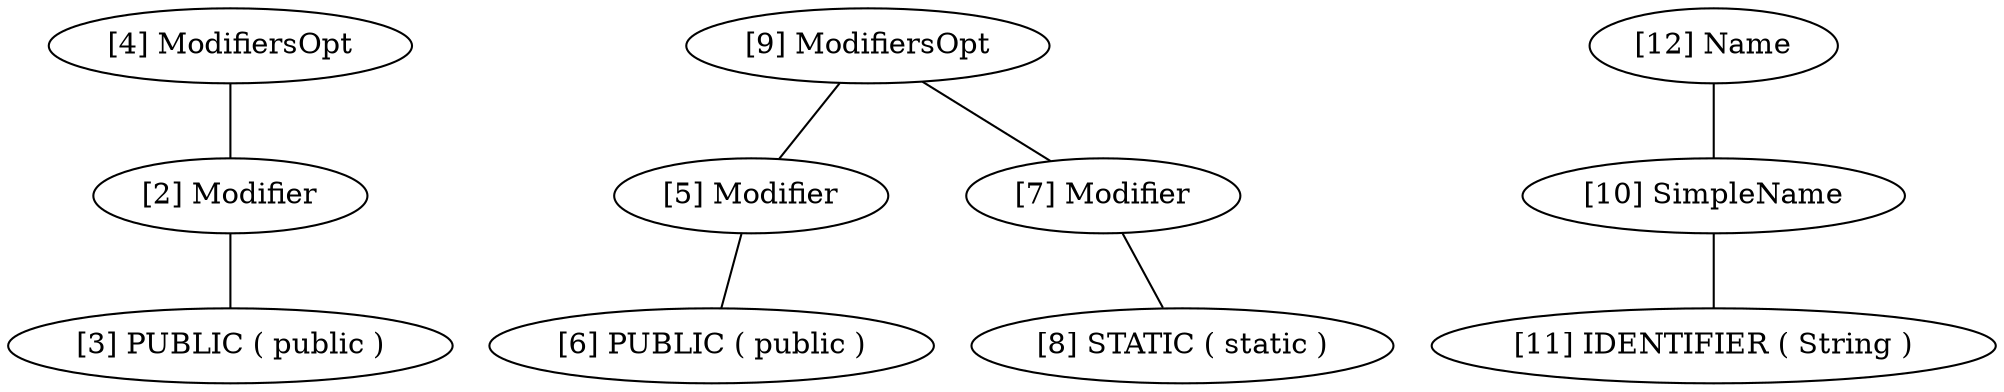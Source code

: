 strict graph{ 
"[2] Modifier"--"[3] PUBLIC ( public )"
"[4] ModifiersOpt"--"[2] Modifier"
"[5] Modifier"--"[6] PUBLIC ( public )"
"[7] Modifier"--"[8] STATIC ( static )"
"[9] ModifiersOpt"--"[5] Modifier"
"[9] ModifiersOpt"--"[7] Modifier"
"[10] SimpleName"--"[11] IDENTIFIER ( String )"
"[12] Name"--"[10] SimpleName"
}
